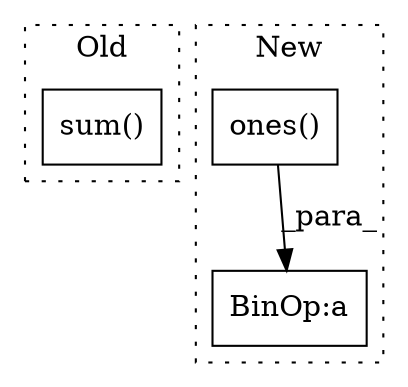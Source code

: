 digraph G {
subgraph cluster0 {
1 [label="sum()" a="75" s="7656" l="25" shape="box"];
label = "Old";
style="dotted";
}
subgraph cluster1 {
2 [label="ones()" a="75" s="7199,7215" l="11,1" shape="box"];
3 [label="BinOp:a" a="82" s="7196" l="3" shape="box"];
label = "New";
style="dotted";
}
2 -> 3 [label="_para_"];
}